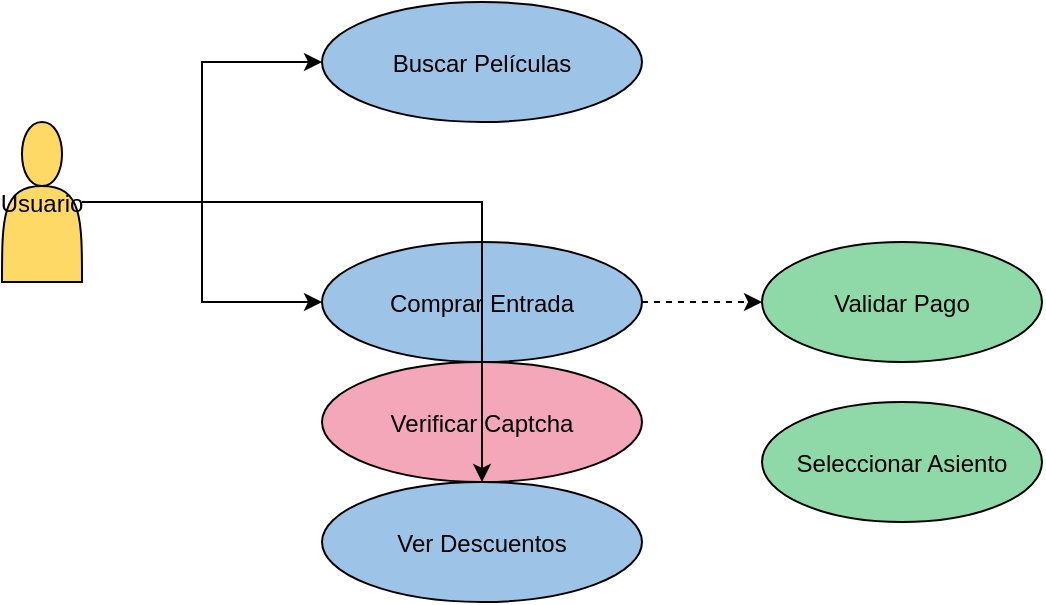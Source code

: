 <mxfile>
  <diagram name="Casos de Uso Cine">
    <mxGraphModel dx="1200" dy="800" grid="1" gridSize="10" guides="1" tooltips="1" connect="1" arrows="1">
      <root>
        <mxCell id="0" />
        <mxCell id="1" parent="0" />

        <!-- Actores -->
        <mxCell id="actorUsuario" value="Usuario" style="shape=actor;fillColor=#FFD966;fontColor=#000000;" vertex="1" parent="1">
          <mxGeometry x="40" y="120" width="40" height="80" as="geometry"/>
        </mxCell>

        <!-- Casos de uso principales -->
        <mxCell id="cuBuscarPeliculas" value="Buscar Películas" style="ellipse;fillColor=#9DC3E6;fontColor=#000000;" vertex="1" parent="1">
          <mxGeometry x="200" y="60" width="160" height="60" as="geometry"/>
        </mxCell>

        <mxCell id="cuComprarEntrada" value="Comprar Entrada" style="ellipse;fillColor=#9DC3E6;fontColor=#000000;" vertex="1" parent="1">
          <mxGeometry x="200" y="180" width="160" height="60" as="geometry"/>
        </mxCell>

        <mxCell id="cuVerDescuentos" value="Ver Descuentos" style="ellipse;fillColor=#9DC3E6;fontColor=#000000;" vertex="1" parent="1">
          <mxGeometry x="200" y="300" width="160" height="60" as="geometry"/>
        </mxCell>

        <!-- Casos de uso incluidos -->
        <mxCell id="cuValidarPago" value="Validar Pago" style="ellipse;fillColor=#8FD9A8;fontColor=#000000;" vertex="1" parent="1">
          <mxGeometry x="420" y="180" width="140" height="60" as="geometry"/>
        </mxCell>

        <mxCell id="cuSeleccionarAsiento" value="Seleccionar Asiento" style="ellipse;fillColor=#8FD9A8;fontColor=#000000;" vertex="1" parent="1">
          <mxGeometry x="420" y="260" width="140" height="60" as="geometry"/>
        </mxCell>

        <!-- Casos de uso extendidos -->
        <mxCell id="cuVerCaptcha" value="Verificar Captcha" style="ellipse;fillColor=#F4A7B9;fontColor=#000000;" vertex="1" parent="1">
          <mxGeometry x="200" y="240" width="160" height="60" as="geometry"/>
        </mxCell>

        <!-- Conexiones Actor a casos de uso -->
        <mxCell id="conActor1" style="edgeStyle=orthogonalEdgeStyle;rounded=0;strokeColor=#000000;" edge="1" parent="1" source="actorUsuario" target="cuBuscarPeliculas">
          <mxGeometry relative="1" as="geometry"/>
        </mxCell>

        <mxCell id="conActor2" style="edgeStyle=orthogonalEdgeStyle;rounded=0;strokeColor=#000000;" edge="1" parent="1" source="actorUsuario" target="cuComprarEntrada">
          <mxGeometry relative="1" as="geometry"/>
        </mxCell>

        <mxCell id="conActor3" style="edgeStyle=orthogonalEdgeStyle;rounded=0;strokeColor=#000000;" edge="1" parent="1" source="actorUsuario" target="cuVerDescuentos">
          <mxGeometry relative="1" as="geometry"/>
        </mxCell>

        <!-- Include relaciones -->
        <mxCell id="include1" style="edgeStyle=orthogonalEdgeStyle;rounded=0;dashed=1;strokeColor=#000000;" edge="1" parent="1" source="cuComprarEntrada" target="cuValidarPago">
          <mxGeometry relative="1" as="geometry"/>
          <mxCell style="edgeLabel;html=1;fontColor=#000000;" value="<<include>>" vertex="0" parent="1"/>
        </mxCell>

        <mxCell id="include2" style="edgeStyle=orthogonalEdgeStyle;rounded=0;dashed=1;strokeColor=#000000;" edge="1" parent="1" source="cuComprarEntrada" target="cuSeleccionarAsiento">
          <mxGeometry relative="1" as="geometry"/>
          <mxCell style="edgeLabel;html=1;fontColor=#000000;" value="<<include>>" vertex="0" parent="1"/>
        </mxCell>

        <!-- Extend relaciones -->
        <mxCell id="extend1" style="edgeStyle=orthogonalEdgeStyle;rounded=0;dashed=1;strokeColor=#000000;" edge="1" parent="1" source="cuVerCaptcha" target="cuComprarEntrada">
          <mxGeometry relative="1" as="geometry"/>
          <mxCell style="edgeLabel;html=1;fontColor=#000000;" value="<<extend>>" vertex="0" parent="1"/>
        </mxCell>

      </root>
    </mxGraphModel>
  </diagram>
</mxfile>
